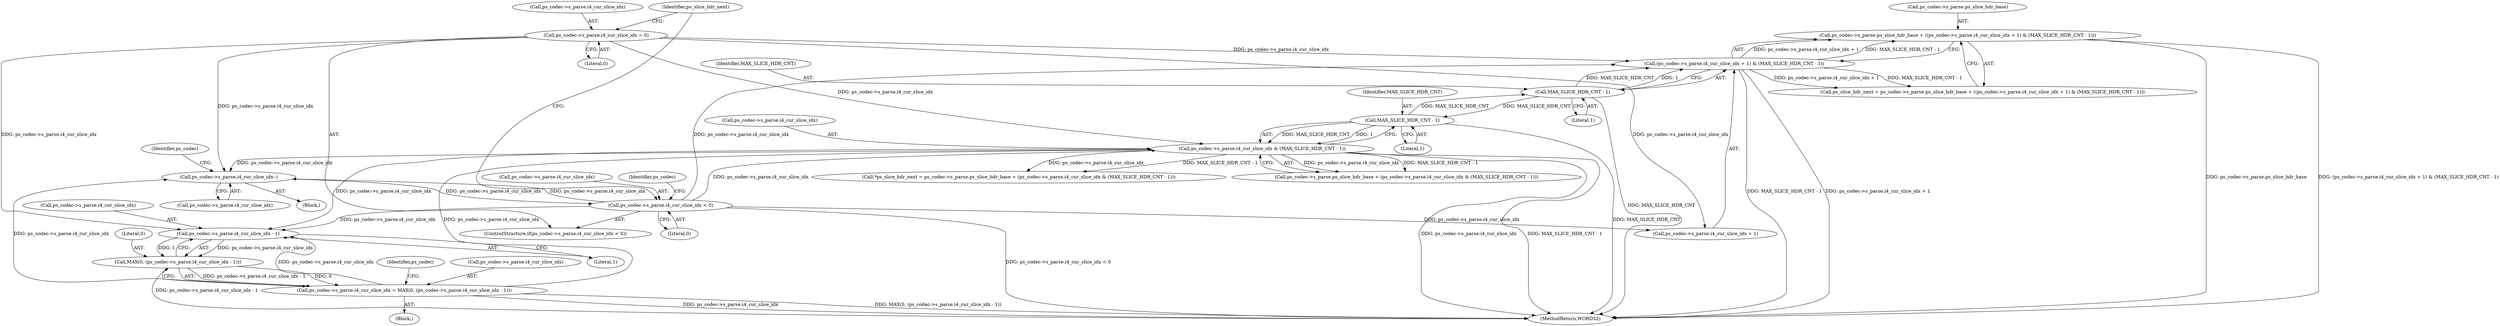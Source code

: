 digraph "0_Android_87fb7909c49e6a4510ba86ace1ffc83459c7e1b9@pointer" {
"1001046" [label="(Call,ps_codec->s_parse.ps_slice_hdr_base + ((ps_codec->s_parse.i4_cur_slice_idx + 1) & (MAX_SLICE_HDR_CNT - 1)))"];
"1001052" [label="(Call,(ps_codec->s_parse.i4_cur_slice_idx + 1) & (MAX_SLICE_HDR_CNT - 1))"];
"1001037" [label="(Call,ps_codec->s_parse.i4_cur_slice_idx = 0)"];
"1001030" [label="(Call,ps_codec->s_parse.i4_cur_slice_idx < 0)"];
"1001023" [label="(Call,ps_codec->s_parse.i4_cur_slice_idx--)"];
"1001090" [label="(Call,ps_codec->s_parse.i4_cur_slice_idx = MAX(0, (ps_codec->s_parse.i4_cur_slice_idx - 1)))"];
"1001096" [label="(Call,MAX(0, (ps_codec->s_parse.i4_cur_slice_idx - 1)))"];
"1001098" [label="(Call,ps_codec->s_parse.i4_cur_slice_idx - 1)"];
"1000818" [label="(Call,ps_codec->s_parse.i4_cur_slice_idx & (MAX_SLICE_HDR_CNT - 1))"];
"1000824" [label="(Call,MAX_SLICE_HDR_CNT - 1)"];
"1001060" [label="(Call,MAX_SLICE_HDR_CNT - 1)"];
"1001037" [label="(Call,ps_codec->s_parse.i4_cur_slice_idx = 0)"];
"1001043" [label="(Literal,0)"];
"1000826" [label="(Literal,1)"];
"1001033" [label="(Identifier,ps_codec)"];
"1001044" [label="(Call,ps_slice_hdr_next = ps_codec->s_parse.ps_slice_hdr_base + ((ps_codec->s_parse.i4_cur_slice_idx + 1) & (MAX_SLICE_HDR_CNT - 1)))"];
"1001107" [label="(Identifier,ps_codec)"];
"1001052" [label="(Call,(ps_codec->s_parse.i4_cur_slice_idx + 1) & (MAX_SLICE_HDR_CNT - 1))"];
"1001038" [label="(Call,ps_codec->s_parse.i4_cur_slice_idx)"];
"1001060" [label="(Call,MAX_SLICE_HDR_CNT - 1)"];
"1001061" [label="(Identifier,MAX_SLICE_HDR_CNT)"];
"1000824" [label="(Call,MAX_SLICE_HDR_CNT - 1)"];
"1000810" [label="(Call,*ps_slice_hdr_next = ps_codec->s_parse.ps_slice_hdr_base + (ps_codec->s_parse.i4_cur_slice_idx & (MAX_SLICE_HDR_CNT - 1)))"];
"1001031" [label="(Call,ps_codec->s_parse.i4_cur_slice_idx)"];
"1001918" [label="(MethodReturn,WORD32)"];
"1001030" [label="(Call,ps_codec->s_parse.i4_cur_slice_idx < 0)"];
"1000818" [label="(Call,ps_codec->s_parse.i4_cur_slice_idx & (MAX_SLICE_HDR_CNT - 1))"];
"1001090" [label="(Call,ps_codec->s_parse.i4_cur_slice_idx = MAX(0, (ps_codec->s_parse.i4_cur_slice_idx - 1)))"];
"1000819" [label="(Call,ps_codec->s_parse.i4_cur_slice_idx)"];
"1001096" [label="(Call,MAX(0, (ps_codec->s_parse.i4_cur_slice_idx - 1)))"];
"1001053" [label="(Call,ps_codec->s_parse.i4_cur_slice_idx + 1)"];
"1001040" [label="(Identifier,ps_codec)"];
"1001104" [label="(Literal,1)"];
"1001062" [label="(Literal,1)"];
"1001029" [label="(ControlStructure,if(ps_codec->s_parse.i4_cur_slice_idx < 0))"];
"1001099" [label="(Call,ps_codec->s_parse.i4_cur_slice_idx)"];
"1001036" [label="(Literal,0)"];
"1001023" [label="(Call,ps_codec->s_parse.i4_cur_slice_idx--)"];
"1000812" [label="(Call,ps_codec->s_parse.ps_slice_hdr_base + (ps_codec->s_parse.i4_cur_slice_idx & (MAX_SLICE_HDR_CNT - 1)))"];
"1001024" [label="(Call,ps_codec->s_parse.i4_cur_slice_idx)"];
"1001045" [label="(Identifier,ps_slice_hdr_next)"];
"1001046" [label="(Call,ps_codec->s_parse.ps_slice_hdr_base + ((ps_codec->s_parse.i4_cur_slice_idx + 1) & (MAX_SLICE_HDR_CNT - 1)))"];
"1001047" [label="(Call,ps_codec->s_parse.ps_slice_hdr_base)"];
"1001097" [label="(Literal,0)"];
"1001089" [label="(Block,)"];
"1001098" [label="(Call,ps_codec->s_parse.i4_cur_slice_idx - 1)"];
"1000825" [label="(Identifier,MAX_SLICE_HDR_CNT)"];
"1001021" [label="(Block,)"];
"1001091" [label="(Call,ps_codec->s_parse.i4_cur_slice_idx)"];
"1001046" -> "1001044"  [label="AST: "];
"1001046" -> "1001052"  [label="CFG: "];
"1001047" -> "1001046"  [label="AST: "];
"1001052" -> "1001046"  [label="AST: "];
"1001044" -> "1001046"  [label="CFG: "];
"1001046" -> "1001918"  [label="DDG: ps_codec->s_parse.ps_slice_hdr_base"];
"1001046" -> "1001918"  [label="DDG: (ps_codec->s_parse.i4_cur_slice_idx + 1) & (MAX_SLICE_HDR_CNT - 1)"];
"1001052" -> "1001046"  [label="DDG: ps_codec->s_parse.i4_cur_slice_idx + 1"];
"1001052" -> "1001046"  [label="DDG: MAX_SLICE_HDR_CNT - 1"];
"1001052" -> "1001060"  [label="CFG: "];
"1001053" -> "1001052"  [label="AST: "];
"1001060" -> "1001052"  [label="AST: "];
"1001052" -> "1001918"  [label="DDG: MAX_SLICE_HDR_CNT - 1"];
"1001052" -> "1001918"  [label="DDG: ps_codec->s_parse.i4_cur_slice_idx + 1"];
"1001052" -> "1001044"  [label="DDG: ps_codec->s_parse.i4_cur_slice_idx + 1"];
"1001052" -> "1001044"  [label="DDG: MAX_SLICE_HDR_CNT - 1"];
"1001037" -> "1001052"  [label="DDG: ps_codec->s_parse.i4_cur_slice_idx"];
"1001030" -> "1001052"  [label="DDG: ps_codec->s_parse.i4_cur_slice_idx"];
"1001060" -> "1001052"  [label="DDG: MAX_SLICE_HDR_CNT"];
"1001060" -> "1001052"  [label="DDG: 1"];
"1001037" -> "1001029"  [label="AST: "];
"1001037" -> "1001043"  [label="CFG: "];
"1001038" -> "1001037"  [label="AST: "];
"1001043" -> "1001037"  [label="AST: "];
"1001045" -> "1001037"  [label="CFG: "];
"1001037" -> "1000818"  [label="DDG: ps_codec->s_parse.i4_cur_slice_idx"];
"1001037" -> "1001023"  [label="DDG: ps_codec->s_parse.i4_cur_slice_idx"];
"1001037" -> "1001053"  [label="DDG: ps_codec->s_parse.i4_cur_slice_idx"];
"1001037" -> "1001098"  [label="DDG: ps_codec->s_parse.i4_cur_slice_idx"];
"1001030" -> "1001029"  [label="AST: "];
"1001030" -> "1001036"  [label="CFG: "];
"1001031" -> "1001030"  [label="AST: "];
"1001036" -> "1001030"  [label="AST: "];
"1001040" -> "1001030"  [label="CFG: "];
"1001045" -> "1001030"  [label="CFG: "];
"1001030" -> "1001918"  [label="DDG: ps_codec->s_parse.i4_cur_slice_idx < 0"];
"1001030" -> "1000818"  [label="DDG: ps_codec->s_parse.i4_cur_slice_idx"];
"1001030" -> "1001023"  [label="DDG: ps_codec->s_parse.i4_cur_slice_idx"];
"1001023" -> "1001030"  [label="DDG: ps_codec->s_parse.i4_cur_slice_idx"];
"1001030" -> "1001053"  [label="DDG: ps_codec->s_parse.i4_cur_slice_idx"];
"1001030" -> "1001098"  [label="DDG: ps_codec->s_parse.i4_cur_slice_idx"];
"1001023" -> "1001021"  [label="AST: "];
"1001023" -> "1001024"  [label="CFG: "];
"1001024" -> "1001023"  [label="AST: "];
"1001033" -> "1001023"  [label="CFG: "];
"1001090" -> "1001023"  [label="DDG: ps_codec->s_parse.i4_cur_slice_idx"];
"1000818" -> "1001023"  [label="DDG: ps_codec->s_parse.i4_cur_slice_idx"];
"1001090" -> "1001089"  [label="AST: "];
"1001090" -> "1001096"  [label="CFG: "];
"1001091" -> "1001090"  [label="AST: "];
"1001096" -> "1001090"  [label="AST: "];
"1001107" -> "1001090"  [label="CFG: "];
"1001090" -> "1001918"  [label="DDG: ps_codec->s_parse.i4_cur_slice_idx"];
"1001090" -> "1001918"  [label="DDG: MAX(0, (ps_codec->s_parse.i4_cur_slice_idx - 1))"];
"1001090" -> "1000818"  [label="DDG: ps_codec->s_parse.i4_cur_slice_idx"];
"1001096" -> "1001090"  [label="DDG: 0"];
"1001096" -> "1001090"  [label="DDG: ps_codec->s_parse.i4_cur_slice_idx - 1"];
"1001090" -> "1001098"  [label="DDG: ps_codec->s_parse.i4_cur_slice_idx"];
"1001096" -> "1001098"  [label="CFG: "];
"1001097" -> "1001096"  [label="AST: "];
"1001098" -> "1001096"  [label="AST: "];
"1001096" -> "1001918"  [label="DDG: ps_codec->s_parse.i4_cur_slice_idx - 1"];
"1001098" -> "1001096"  [label="DDG: ps_codec->s_parse.i4_cur_slice_idx"];
"1001098" -> "1001096"  [label="DDG: 1"];
"1001098" -> "1001104"  [label="CFG: "];
"1001099" -> "1001098"  [label="AST: "];
"1001104" -> "1001098"  [label="AST: "];
"1000818" -> "1001098"  [label="DDG: ps_codec->s_parse.i4_cur_slice_idx"];
"1000818" -> "1000812"  [label="AST: "];
"1000818" -> "1000824"  [label="CFG: "];
"1000819" -> "1000818"  [label="AST: "];
"1000824" -> "1000818"  [label="AST: "];
"1000812" -> "1000818"  [label="CFG: "];
"1000818" -> "1001918"  [label="DDG: MAX_SLICE_HDR_CNT - 1"];
"1000818" -> "1001918"  [label="DDG: ps_codec->s_parse.i4_cur_slice_idx"];
"1000818" -> "1000810"  [label="DDG: ps_codec->s_parse.i4_cur_slice_idx"];
"1000818" -> "1000810"  [label="DDG: MAX_SLICE_HDR_CNT - 1"];
"1000818" -> "1000812"  [label="DDG: ps_codec->s_parse.i4_cur_slice_idx"];
"1000818" -> "1000812"  [label="DDG: MAX_SLICE_HDR_CNT - 1"];
"1000824" -> "1000818"  [label="DDG: MAX_SLICE_HDR_CNT"];
"1000824" -> "1000818"  [label="DDG: 1"];
"1000824" -> "1000826"  [label="CFG: "];
"1000825" -> "1000824"  [label="AST: "];
"1000826" -> "1000824"  [label="AST: "];
"1000824" -> "1001918"  [label="DDG: MAX_SLICE_HDR_CNT"];
"1001060" -> "1000824"  [label="DDG: MAX_SLICE_HDR_CNT"];
"1000824" -> "1001060"  [label="DDG: MAX_SLICE_HDR_CNT"];
"1001060" -> "1001062"  [label="CFG: "];
"1001061" -> "1001060"  [label="AST: "];
"1001062" -> "1001060"  [label="AST: "];
"1001060" -> "1001918"  [label="DDG: MAX_SLICE_HDR_CNT"];
}
